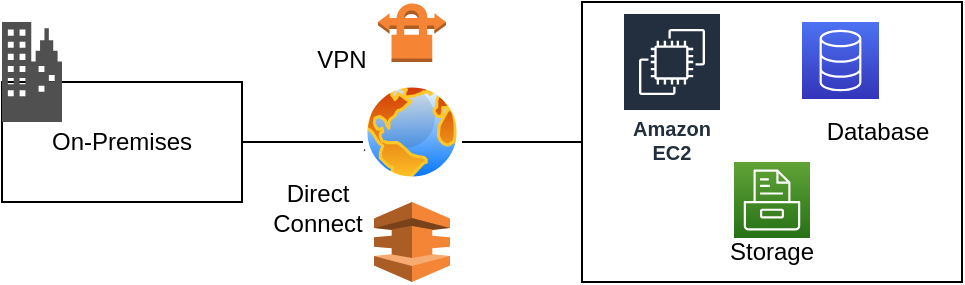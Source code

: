 <mxfile version="17.1.3" type="github">
  <diagram id="UBJlWHT-NB6BU6D0WxXO" name="Page-1">
    <mxGraphModel dx="2066" dy="1163" grid="1" gridSize="10" guides="1" tooltips="1" connect="1" arrows="1" fold="1" page="1" pageScale="1" pageWidth="827" pageHeight="1169" math="0" shadow="0">
      <root>
        <mxCell id="0" />
        <mxCell id="1" parent="0" />
        <mxCell id="lkioJ91Oa3PrAOxWYqYH-5" style="edgeStyle=orthogonalEdgeStyle;rounded=0;orthogonalLoop=1;jettySize=auto;html=1;entryX=0.2;entryY=0.6;entryDx=0;entryDy=0;entryPerimeter=0;" edge="1" parent="1" source="lkioJ91Oa3PrAOxWYqYH-1" target="lkioJ91Oa3PrAOxWYqYH-3">
          <mxGeometry relative="1" as="geometry" />
        </mxCell>
        <mxCell id="lkioJ91Oa3PrAOxWYqYH-1" value="On-Premises" style="rounded=0;whiteSpace=wrap;html=1;" vertex="1" parent="1">
          <mxGeometry x="170" y="540" width="120" height="60" as="geometry" />
        </mxCell>
        <mxCell id="lkioJ91Oa3PrAOxWYqYH-2" value="" style="sketch=0;pointerEvents=1;shadow=0;dashed=0;html=1;strokeColor=none;fillColor=#505050;labelPosition=center;verticalLabelPosition=bottom;verticalAlign=top;outlineConnect=0;align=center;shape=mxgraph.office.concepts.on_premises;" vertex="1" parent="1">
          <mxGeometry x="170" y="510" width="30" height="50" as="geometry" />
        </mxCell>
        <mxCell id="lkioJ91Oa3PrAOxWYqYH-21" style="edgeStyle=orthogonalEdgeStyle;rounded=0;orthogonalLoop=1;jettySize=auto;html=1;entryX=0.105;entryY=0.464;entryDx=0;entryDy=0;entryPerimeter=0;" edge="1" parent="1">
          <mxGeometry relative="1" as="geometry">
            <mxPoint x="400.0" y="569.96" as="sourcePoint" />
            <mxPoint x="479.95" y="569.96" as="targetPoint" />
          </mxGeometry>
        </mxCell>
        <mxCell id="lkioJ91Oa3PrAOxWYqYH-3" value="" style="aspect=fixed;perimeter=ellipsePerimeter;html=1;align=center;shadow=0;dashed=0;spacingTop=3;image;image=img/lib/active_directory/internet_globe.svg;" vertex="1" parent="1">
          <mxGeometry x="350" y="540" width="50" height="50" as="geometry" />
        </mxCell>
        <mxCell id="lkioJ91Oa3PrAOxWYqYH-6" value="" style="rounded=0;whiteSpace=wrap;html=1;" vertex="1" parent="1">
          <mxGeometry x="460" y="500" width="190" height="140" as="geometry" />
        </mxCell>
        <mxCell id="lkioJ91Oa3PrAOxWYqYH-9" value="" style="outlineConnect=0;dashed=0;verticalLabelPosition=bottom;verticalAlign=top;align=center;html=1;shape=mxgraph.aws3.direct_connect;fillColor=#F58536;gradientColor=none;" vertex="1" parent="1">
          <mxGeometry x="356" y="600" width="38" height="40" as="geometry" />
        </mxCell>
        <mxCell id="lkioJ91Oa3PrAOxWYqYH-11" value="" style="outlineConnect=0;dashed=0;verticalLabelPosition=bottom;verticalAlign=top;align=center;html=1;shape=mxgraph.aws3.vpn_connection;fillColor=#F58534;gradientColor=none;" vertex="1" parent="1">
          <mxGeometry x="358" y="500" width="34" height="30" as="geometry" />
        </mxCell>
        <mxCell id="lkioJ91Oa3PrAOxWYqYH-14" value="" style="sketch=0;points=[[0,0,0],[0.25,0,0],[0.5,0,0],[0.75,0,0],[1,0,0],[0,1,0],[0.25,1,0],[0.5,1,0],[0.75,1,0],[1,1,0],[0,0.25,0],[0,0.5,0],[0,0.75,0],[1,0.25,0],[1,0.5,0],[1,0.75,0]];outlineConnect=0;fontColor=#232F3E;gradientColor=#4D72F3;gradientDirection=north;fillColor=#3334B9;strokeColor=#ffffff;dashed=0;verticalLabelPosition=bottom;verticalAlign=top;align=center;html=1;fontSize=12;fontStyle=0;aspect=fixed;shape=mxgraph.aws4.resourceIcon;resIcon=mxgraph.aws4.database;" vertex="1" parent="1">
          <mxGeometry x="570" y="510" width="38.5" height="38.5" as="geometry" />
        </mxCell>
        <mxCell id="lkioJ91Oa3PrAOxWYqYH-16" value="" style="sketch=0;points=[[0,0,0],[0.25,0,0],[0.5,0,0],[0.75,0,0],[1,0,0],[0,1,0],[0.25,1,0],[0.5,1,0],[0.75,1,0],[1,1,0],[0,0.25,0],[0,0.5,0],[0,0.75,0],[1,0.25,0],[1,0.5,0],[1,0.75,0]];outlineConnect=0;fontColor=#232F3E;gradientColor=#60A337;gradientDirection=north;fillColor=#277116;strokeColor=#ffffff;dashed=0;verticalLabelPosition=bottom;verticalAlign=top;align=center;html=1;fontSize=12;fontStyle=0;aspect=fixed;shape=mxgraph.aws4.resourceIcon;resIcon=mxgraph.aws4.storage;" vertex="1" parent="1">
          <mxGeometry x="536" y="580" width="38" height="38" as="geometry" />
        </mxCell>
        <mxCell id="lkioJ91Oa3PrAOxWYqYH-18" value="Amazon EC2" style="sketch=0;outlineConnect=0;fontColor=#232F3E;gradientColor=none;strokeColor=#ffffff;fillColor=#232F3E;dashed=0;verticalLabelPosition=middle;verticalAlign=bottom;align=center;html=1;whiteSpace=wrap;fontSize=10;fontStyle=1;spacing=3;shape=mxgraph.aws4.productIcon;prIcon=mxgraph.aws4.ec2;" vertex="1" parent="1">
          <mxGeometry x="480" y="505" width="50" height="80" as="geometry" />
        </mxCell>
        <mxCell id="lkioJ91Oa3PrAOxWYqYH-19" value="VPN" style="text;html=1;strokeColor=none;fillColor=none;align=center;verticalAlign=middle;whiteSpace=wrap;rounded=0;" vertex="1" parent="1">
          <mxGeometry x="310" y="514" width="60" height="30" as="geometry" />
        </mxCell>
        <mxCell id="lkioJ91Oa3PrAOxWYqYH-20" value="Direct Connect" style="text;html=1;strokeColor=none;fillColor=none;align=center;verticalAlign=middle;whiteSpace=wrap;rounded=0;" vertex="1" parent="1">
          <mxGeometry x="298" y="588" width="60" height="30" as="geometry" />
        </mxCell>
        <mxCell id="lkioJ91Oa3PrAOxWYqYH-22" value="Database" style="text;html=1;strokeColor=none;fillColor=none;align=center;verticalAlign=middle;whiteSpace=wrap;rounded=0;" vertex="1" parent="1">
          <mxGeometry x="578" y="550" width="60" height="30" as="geometry" />
        </mxCell>
        <mxCell id="lkioJ91Oa3PrAOxWYqYH-23" value="Storage" style="text;html=1;strokeColor=none;fillColor=none;align=center;verticalAlign=middle;whiteSpace=wrap;rounded=0;" vertex="1" parent="1">
          <mxGeometry x="525" y="610" width="60" height="30" as="geometry" />
        </mxCell>
      </root>
    </mxGraphModel>
  </diagram>
</mxfile>

